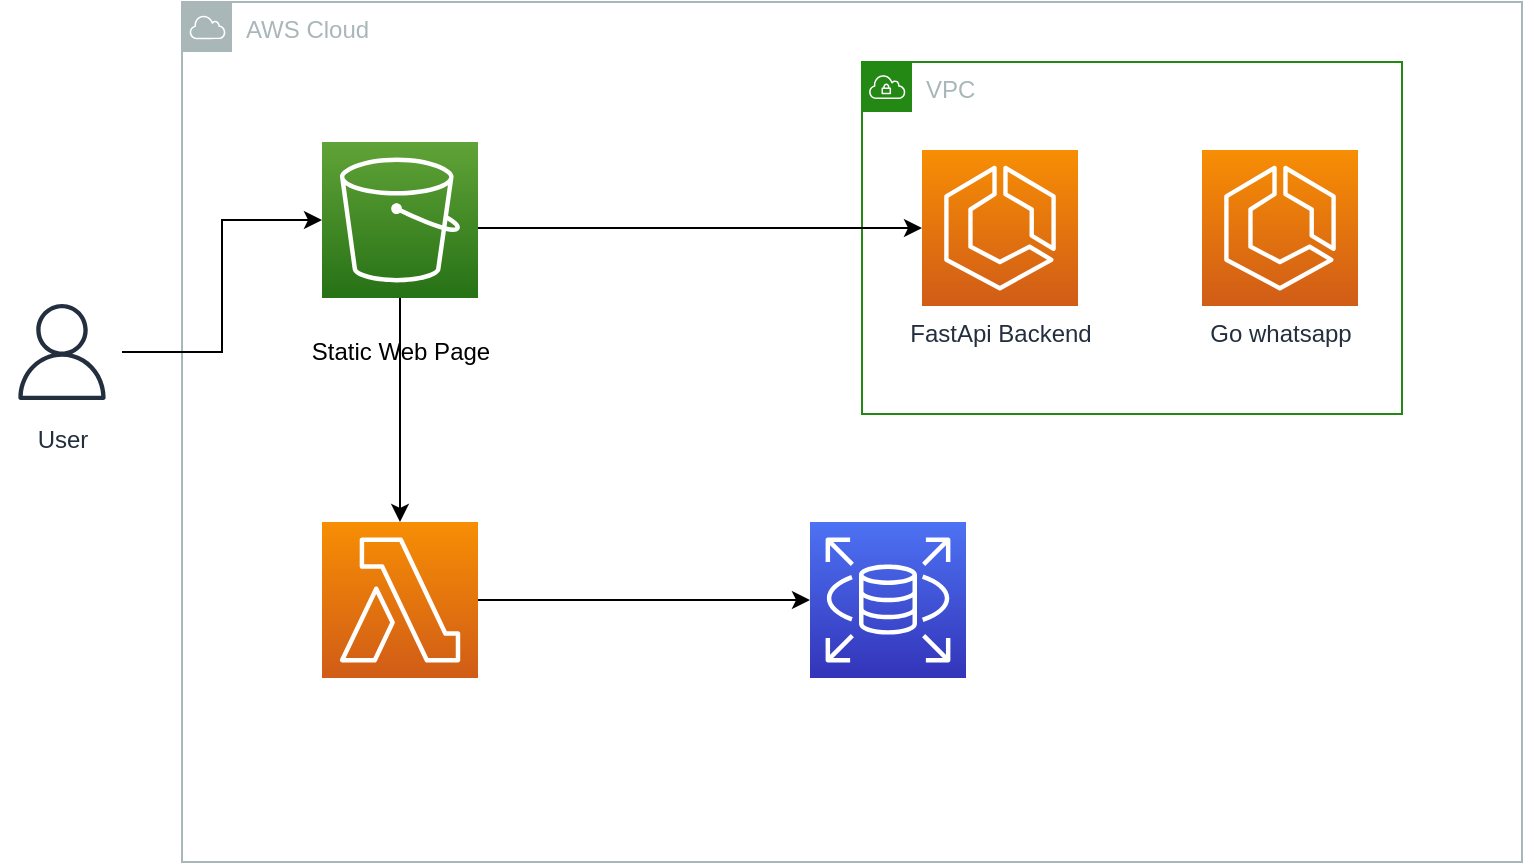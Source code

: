 <mxfile version="24.2.5" type="device">
  <diagram name="Page-1" id="i1ANjgM6WaXB3Nc_8lk7">
    <mxGraphModel dx="1290" dy="565" grid="1" gridSize="10" guides="1" tooltips="1" connect="1" arrows="1" fold="1" page="1" pageScale="1" pageWidth="827" pageHeight="1169" math="0" shadow="0">
      <root>
        <mxCell id="0" />
        <mxCell id="1" parent="0" />
        <mxCell id="yO7XN13v6FAzA_9QDOuW-10" value="AWS Cloud" style="sketch=0;outlineConnect=0;gradientColor=none;html=1;whiteSpace=wrap;fontSize=12;fontStyle=0;shape=mxgraph.aws4.group;grIcon=mxgraph.aws4.group_aws_cloud;strokeColor=#AAB7B8;fillColor=none;verticalAlign=top;align=left;spacingLeft=30;fontColor=#AAB7B8;dashed=0;" parent="1" vertex="1">
          <mxGeometry x="100" y="80" width="670" height="430" as="geometry" />
        </mxCell>
        <mxCell id="k2Ombi2eaDHnZ2nPI9dW-3" style="edgeStyle=orthogonalEdgeStyle;rounded=0;orthogonalLoop=1;jettySize=auto;html=1;" edge="1" parent="1" source="yO7XN13v6FAzA_9QDOuW-1" target="yO7XN13v6FAzA_9QDOuW-4">
          <mxGeometry relative="1" as="geometry" />
        </mxCell>
        <mxCell id="yO7XN13v6FAzA_9QDOuW-1" value="" style="sketch=0;points=[[0,0,0],[0.25,0,0],[0.5,0,0],[0.75,0,0],[1,0,0],[0,1,0],[0.25,1,0],[0.5,1,0],[0.75,1,0],[1,1,0],[0,0.25,0],[0,0.5,0],[0,0.75,0],[1,0.25,0],[1,0.5,0],[1,0.75,0]];outlineConnect=0;fontColor=#232F3E;gradientColor=#60A337;gradientDirection=north;fillColor=#277116;strokeColor=#ffffff;dashed=0;verticalLabelPosition=bottom;verticalAlign=top;align=center;html=1;fontSize=12;fontStyle=0;aspect=fixed;shape=mxgraph.aws4.resourceIcon;resIcon=mxgraph.aws4.s3;" parent="1" vertex="1">
          <mxGeometry x="170" y="150" width="78" height="78" as="geometry" />
        </mxCell>
        <mxCell id="yO7XN13v6FAzA_9QDOuW-2" value="Static Web Page" style="text;html=1;align=center;verticalAlign=middle;resizable=0;points=[];autosize=1;strokeColor=none;fillColor=none;" parent="1" vertex="1">
          <mxGeometry x="154" y="240" width="110" height="30" as="geometry" />
        </mxCell>
        <mxCell id="k2Ombi2eaDHnZ2nPI9dW-4" style="edgeStyle=orthogonalEdgeStyle;rounded=0;orthogonalLoop=1;jettySize=auto;html=1;" edge="1" parent="1" source="yO7XN13v6FAzA_9QDOuW-4" target="yO7XN13v6FAzA_9QDOuW-9">
          <mxGeometry relative="1" as="geometry" />
        </mxCell>
        <mxCell id="yO7XN13v6FAzA_9QDOuW-4" value="" style="sketch=0;points=[[0,0,0],[0.25,0,0],[0.5,0,0],[0.75,0,0],[1,0,0],[0,1,0],[0.25,1,0],[0.5,1,0],[0.75,1,0],[1,1,0],[0,0.25,0],[0,0.5,0],[0,0.75,0],[1,0.25,0],[1,0.5,0],[1,0.75,0]];outlineConnect=0;fontColor=#232F3E;gradientColor=#F78E04;gradientDirection=north;fillColor=#D05C17;strokeColor=#ffffff;dashed=0;verticalLabelPosition=bottom;verticalAlign=top;align=center;html=1;fontSize=12;fontStyle=0;aspect=fixed;shape=mxgraph.aws4.resourceIcon;resIcon=mxgraph.aws4.lambda;" parent="1" vertex="1">
          <mxGeometry x="170" y="340" width="78" height="78" as="geometry" />
        </mxCell>
        <mxCell id="k2Ombi2eaDHnZ2nPI9dW-2" style="edgeStyle=orthogonalEdgeStyle;rounded=0;orthogonalLoop=1;jettySize=auto;html=1;" edge="1" parent="1" source="yO7XN13v6FAzA_9QDOuW-7" target="yO7XN13v6FAzA_9QDOuW-1">
          <mxGeometry relative="1" as="geometry" />
        </mxCell>
        <mxCell id="yO7XN13v6FAzA_9QDOuW-7" value="User" style="sketch=0;outlineConnect=0;fontColor=#232F3E;gradientColor=none;strokeColor=#232F3E;fillColor=#ffffff;dashed=0;verticalLabelPosition=bottom;verticalAlign=top;align=center;html=1;fontSize=12;fontStyle=0;aspect=fixed;shape=mxgraph.aws4.resourceIcon;resIcon=mxgraph.aws4.user;" parent="1" vertex="1">
          <mxGeometry x="10" y="225" width="60" height="60" as="geometry" />
        </mxCell>
        <mxCell id="yO7XN13v6FAzA_9QDOuW-9" value="" style="sketch=0;points=[[0,0,0],[0.25,0,0],[0.5,0,0],[0.75,0,0],[1,0,0],[0,1,0],[0.25,1,0],[0.5,1,0],[0.75,1,0],[1,1,0],[0,0.25,0],[0,0.5,0],[0,0.75,0],[1,0.25,0],[1,0.5,0],[1,0.75,0]];outlineConnect=0;fontColor=#232F3E;gradientColor=#4D72F3;gradientDirection=north;fillColor=#3334B9;strokeColor=#ffffff;dashed=0;verticalLabelPosition=bottom;verticalAlign=top;align=center;html=1;fontSize=12;fontStyle=0;aspect=fixed;shape=mxgraph.aws4.resourceIcon;resIcon=mxgraph.aws4.rds;" parent="1" vertex="1">
          <mxGeometry x="414" y="340" width="78" height="78" as="geometry" />
        </mxCell>
        <mxCell id="yO7XN13v6FAzA_9QDOuW-11" value="VPC" style="points=[[0,0],[0.25,0],[0.5,0],[0.75,0],[1,0],[1,0.25],[1,0.5],[1,0.75],[1,1],[0.75,1],[0.5,1],[0.25,1],[0,1],[0,0.75],[0,0.5],[0,0.25]];outlineConnect=0;gradientColor=none;html=1;whiteSpace=wrap;fontSize=12;fontStyle=0;container=1;pointerEvents=0;collapsible=0;recursiveResize=0;shape=mxgraph.aws4.group;grIcon=mxgraph.aws4.group_vpc;strokeColor=#248814;fillColor=none;verticalAlign=top;align=left;spacingLeft=30;fontColor=#AAB7B8;dashed=0;" parent="1" vertex="1">
          <mxGeometry x="440" y="110" width="270" height="176" as="geometry" />
        </mxCell>
        <mxCell id="k2Ombi2eaDHnZ2nPI9dW-1" value="Go whatsapp" style="sketch=0;points=[[0,0,0],[0.25,0,0],[0.5,0,0],[0.75,0,0],[1,0,0],[0,1,0],[0.25,1,0],[0.5,1,0],[0.75,1,0],[1,1,0],[0,0.25,0],[0,0.5,0],[0,0.75,0],[1,0.25,0],[1,0.5,0],[1,0.75,0]];outlineConnect=0;fontColor=#232F3E;gradientColor=#F78E04;gradientDirection=north;fillColor=#D05C17;strokeColor=#ffffff;dashed=0;verticalLabelPosition=bottom;verticalAlign=top;align=center;html=1;fontSize=12;fontStyle=0;aspect=fixed;shape=mxgraph.aws4.resourceIcon;resIcon=mxgraph.aws4.ecs;" vertex="1" parent="yO7XN13v6FAzA_9QDOuW-11">
          <mxGeometry x="170" y="44" width="78" height="78" as="geometry" />
        </mxCell>
        <mxCell id="yO7XN13v6FAzA_9QDOuW-3" value="FastApi Backend" style="sketch=0;points=[[0,0,0],[0.25,0,0],[0.5,0,0],[0.75,0,0],[1,0,0],[0,1,0],[0.25,1,0],[0.5,1,0],[0.75,1,0],[1,1,0],[0,0.25,0],[0,0.5,0],[0,0.75,0],[1,0.25,0],[1,0.5,0],[1,0.75,0]];outlineConnect=0;fontColor=#232F3E;gradientColor=#F78E04;gradientDirection=north;fillColor=#D05C17;strokeColor=#ffffff;dashed=0;verticalLabelPosition=bottom;verticalAlign=top;align=center;html=1;fontSize=12;fontStyle=0;aspect=fixed;shape=mxgraph.aws4.resourceIcon;resIcon=mxgraph.aws4.ecs;" parent="yO7XN13v6FAzA_9QDOuW-11" vertex="1">
          <mxGeometry x="30" y="44" width="78" height="78" as="geometry" />
        </mxCell>
        <mxCell id="k2Ombi2eaDHnZ2nPI9dW-6" style="edgeStyle=orthogonalEdgeStyle;rounded=0;orthogonalLoop=1;jettySize=auto;html=1;entryX=0;entryY=0.5;entryDx=0;entryDy=0;entryPerimeter=0;" edge="1" parent="1" source="yO7XN13v6FAzA_9QDOuW-1" target="yO7XN13v6FAzA_9QDOuW-3">
          <mxGeometry relative="1" as="geometry">
            <Array as="points">
              <mxPoint x="300" y="193" />
              <mxPoint x="300" y="193" />
            </Array>
          </mxGeometry>
        </mxCell>
      </root>
    </mxGraphModel>
  </diagram>
</mxfile>
